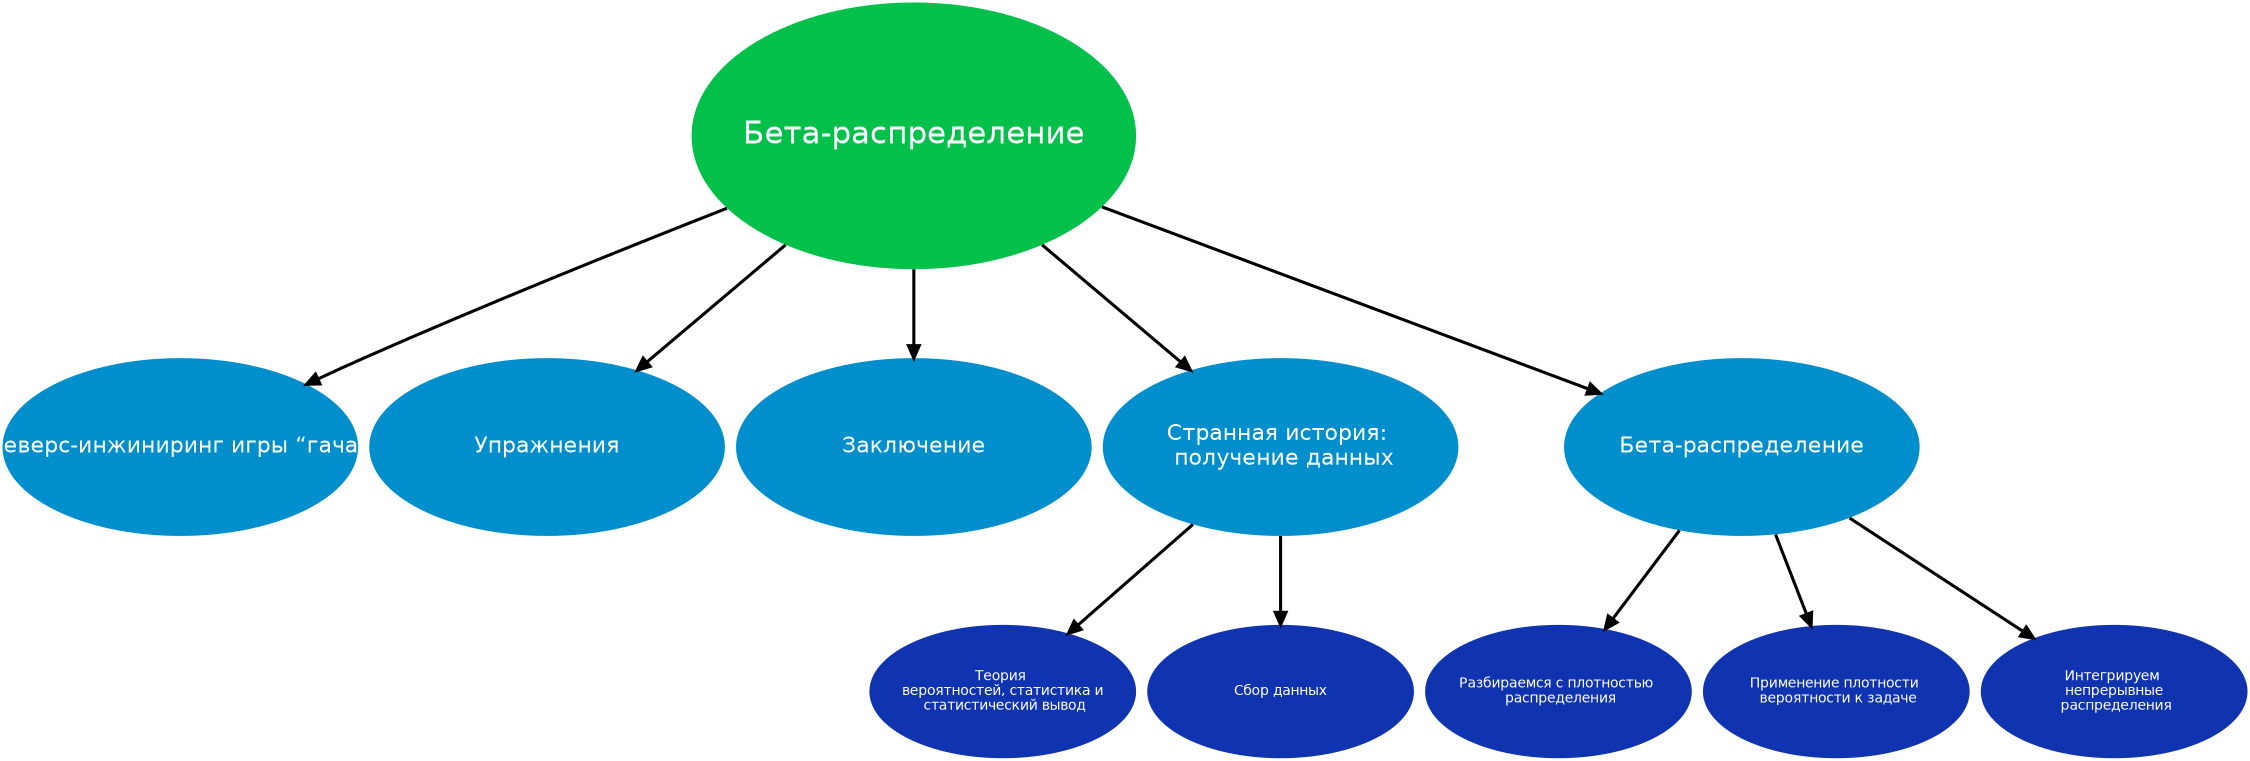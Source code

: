 digraph MindMap {
  dpi=300;
  size = "15";
  fontname="Helvetica";
  graph [ranksep=2];

  node [
    shape=ellipse
    style=filled
    fillcolor="#03C04A"
    fontname=Helvetica
    fontsize=50
    fontcolor="#FFFFFF"
    width=10
    height=6
    penwidth=0
    fixedsize=true
    ];
  edge [
    arrowhead=normal
    arrowsize=2
    penwidth=5
    ];

  root [ label="Бета-распределение" ];
  
  node [
    fontsize=36
    fillcolor="#008ECC"
    width=8
    height=4
    ];
  
   11 [ label="Реверс-инжиниринг игры “гача”" ];
   12 [ label="Упражнения" ];
   13 [ label="Заключение" ];
   14 [ label="Странная история: \n получение данных" ];
   15 [ label="Бета-распределение" ];
   
  root->{ 11 12 13 14 15 };
  
  node [
    fontsize=22
    fillcolor="#1034AF"
    width=6
    height=3
    ];
    
  21 [ label="Теория \n вероятностей, статистика и \n статистический вывод" ];
  22 [ label="Сбор данных" ];
  23 [ label="Вычисляем вероятность \n вероятностей" ];

  14 -> { 21 22 };

  23 [ label="Разбираемся с плотностью \n распределения" ];
  24 [ label="Применение плотности \n вероятности к задаче" ];
  25 [ label="Интегрируем \n непрерывные \n распределения" ];

  15 -> { 23 24 25 };

}
